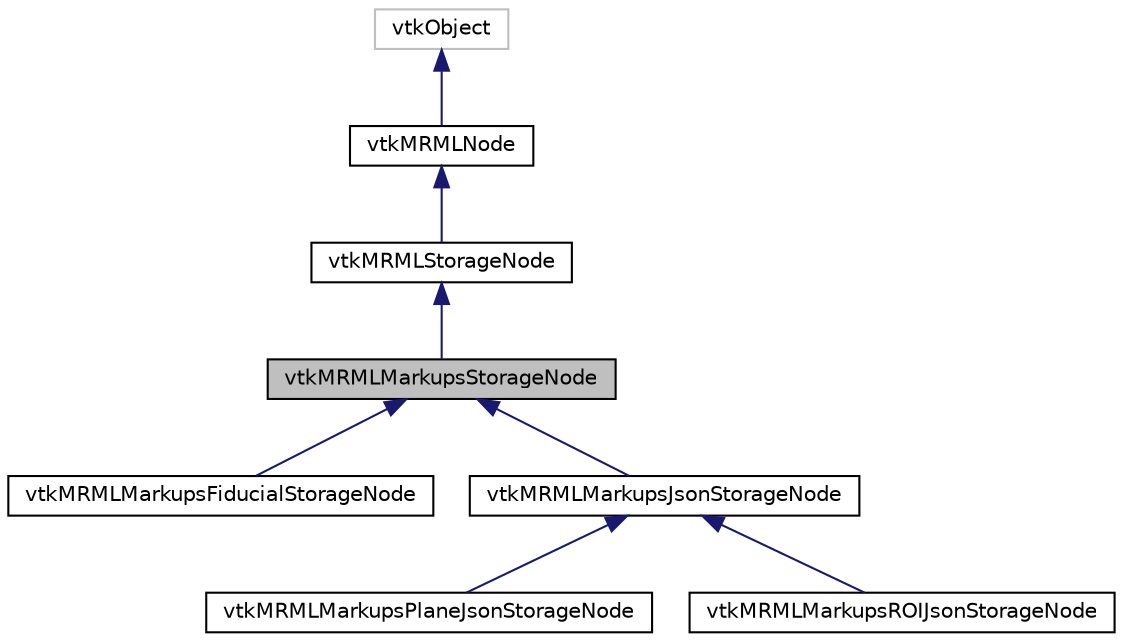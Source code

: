 digraph "vtkMRMLMarkupsStorageNode"
{
  bgcolor="transparent";
  edge [fontname="Helvetica",fontsize="10",labelfontname="Helvetica",labelfontsize="10"];
  node [fontname="Helvetica",fontsize="10",shape=record];
  Node0 [label="vtkMRMLMarkupsStorageNode",height=0.2,width=0.4,color="black", fillcolor="grey75", style="filled", fontcolor="black"];
  Node1 -> Node0 [dir="back",color="midnightblue",fontsize="10",style="solid",fontname="Helvetica"];
  Node1 [label="vtkMRMLStorageNode",height=0.2,width=0.4,color="black",URL="$classvtkMRMLStorageNode.html",tooltip="A superclass for other storage nodes. "];
  Node2 -> Node1 [dir="back",color="midnightblue",fontsize="10",style="solid",fontname="Helvetica"];
  Node2 [label="vtkMRMLNode",height=0.2,width=0.4,color="black",URL="$classvtkMRMLNode.html",tooltip="Abstract Superclass for all specific types of MRML nodes. "];
  Node3 -> Node2 [dir="back",color="midnightblue",fontsize="10",style="solid",fontname="Helvetica"];
  Node3 [label="vtkObject",height=0.2,width=0.4,color="grey75"];
  Node0 -> Node4 [dir="back",color="midnightblue",fontsize="10",style="solid",fontname="Helvetica"];
  Node4 [label="vtkMRMLMarkupsFiducialStorageNode",height=0.2,width=0.4,color="black",URL="$classvtkMRMLMarkupsFiducialStorageNode.html"];
  Node0 -> Node5 [dir="back",color="midnightblue",fontsize="10",style="solid",fontname="Helvetica"];
  Node5 [label="vtkMRMLMarkupsJsonStorageNode",height=0.2,width=0.4,color="black",URL="$classvtkMRMLMarkupsJsonStorageNode.html"];
  Node5 -> Node6 [dir="back",color="midnightblue",fontsize="10",style="solid",fontname="Helvetica"];
  Node6 [label="vtkMRMLMarkupsPlaneJsonStorageNode",height=0.2,width=0.4,color="black",URL="$classvtkMRMLMarkupsPlaneJsonStorageNode.html"];
  Node5 -> Node7 [dir="back",color="midnightblue",fontsize="10",style="solid",fontname="Helvetica"];
  Node7 [label="vtkMRMLMarkupsROIJsonStorageNode",height=0.2,width=0.4,color="black",URL="$classvtkMRMLMarkupsROIJsonStorageNode.html"];
}
